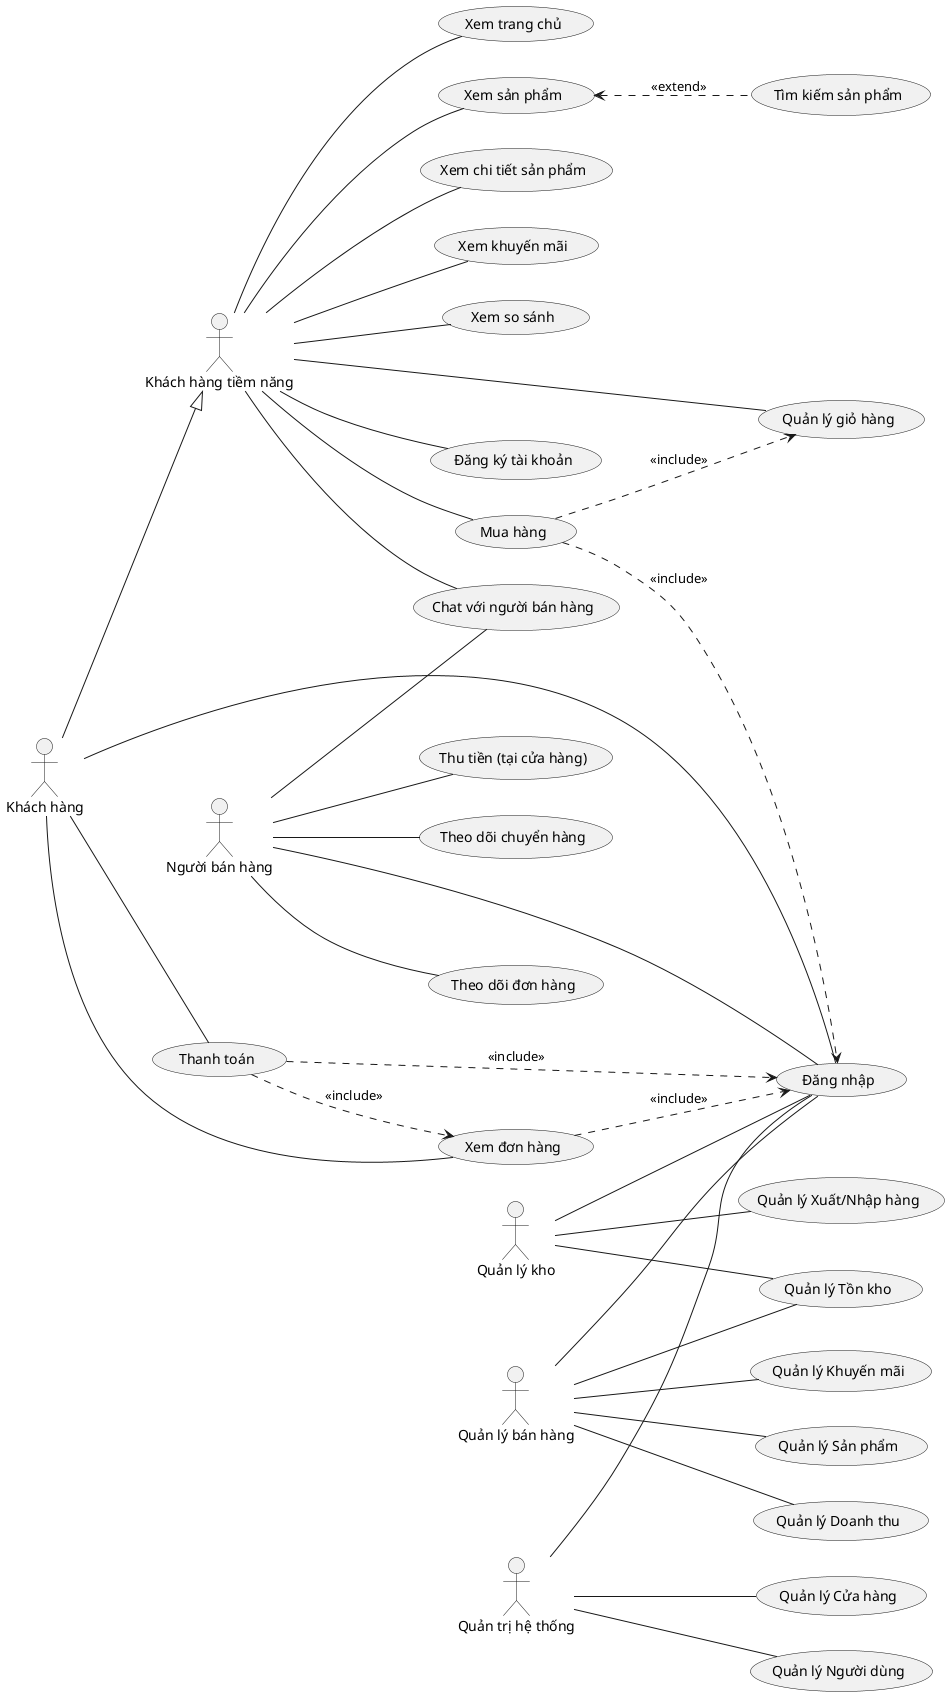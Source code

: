 @startuml Hệ thống thương mại điện tử

left to right direction

actor "Khách hàng"
actor "Khách hàng tiềm năng"
actor "Người bán hàng"
actor "Quản lý bán hàng"
actor "Quản lý kho"
actor "Quản trị hệ thống"

usecase "Xem trang chủ"
usecase "Xem sản phẩm"
usecase "Xem chi tiết sản phẩm"
usecase "Tìm kiếm sản phẩm"
usecase "Xem khuyến mãi"
usecase "Xem so sánh"
usecase "Quản lý giỏ hàng"
usecase "Mua hàng"
usecase "Chat với người bán hàng"
usecase "Đăng ký tài khoản"
usecase "Đăng nhập"
usecase "Xem đơn hàng"
usecase "Thanh toán"
usecase "Theo dõi đơn hàng"
usecase "Thu tiền (tại cửa hàng)"
usecase "Theo dõi chuyển hàng"
usecase "Quản lý Sản phẩm"
usecase "Quản lý Tồn kho"
usecase "Quản lý Doanh thu"
usecase "Quản lý Khuyến mãi"
usecase "Quản lý Xuất/Nhập hàng"
usecase "Quản lý Người dùng"
usecase "Quản lý Cửa hàng"

"Khách hàng" --|> "Khách hàng tiềm năng"

"Khách hàng tiềm năng" -- "Xem trang chủ"
"Khách hàng tiềm năng" -- "Xem sản phẩm"
"Khách hàng tiềm năng" -- "Xem chi tiết sản phẩm"
"Khách hàng tiềm năng" -- "Xem khuyến mãi"
"Khách hàng tiềm năng" -- "Xem so sánh"
"Khách hàng tiềm năng" -- "Quản lý giỏ hàng"
"Khách hàng tiềm năng" -- "Mua hàng"
"Khách hàng tiềm năng" -- "Chat với người bán hàng"
"Khách hàng tiềm năng" -- "Đăng ký tài khoản"

"Khách hàng" -- "Đăng nhập"
"Khách hàng" -- "Xem đơn hàng"
"Khách hàng" -- "Thanh toán"

"Người bán hàng" -- "Đăng nhập"
"Người bán hàng" -- "Chat với người bán hàng"
"Người bán hàng" -- "Theo dõi đơn hàng"
"Người bán hàng" -- "Thu tiền (tại cửa hàng)"
"Người bán hàng" -- "Theo dõi chuyển hàng"

"Quản lý bán hàng" -- "Đăng nhập"
"Quản lý bán hàng" -- "Quản lý Sản phẩm"
"Quản lý bán hàng" -- "Quản lý Tồn kho"
"Quản lý bán hàng" -- "Quản lý Doanh thu"
"Quản lý bán hàng" -- "Quản lý Khuyến mãi"

"Quản lý kho" -- "Đăng nhập"
"Quản lý kho" -- "Quản lý Xuất/Nhập hàng"
"Quản lý kho" -- "Quản lý Tồn kho"

"Quản trị hệ thống" -- "Đăng nhập"
"Quản trị hệ thống" -- "Quản lý Người dùng"
"Quản trị hệ thống" -- "Quản lý Cửa hàng"

"Xem sản phẩm" <.. "Tìm kiếm sản phẩm" : <<extend>>
"Mua hàng" ..> "Quản lý giỏ hàng" : <<include>>
"Mua hàng" ..> "Đăng nhập" : <<include>>
"Xem đơn hàng" ..> "Đăng nhập" : <<include>>
"Thanh toán" ..> "Đăng nhập" : <<include>>
"Thanh toán" ..> "Xem đơn hàng" : <<include>>

@enduml